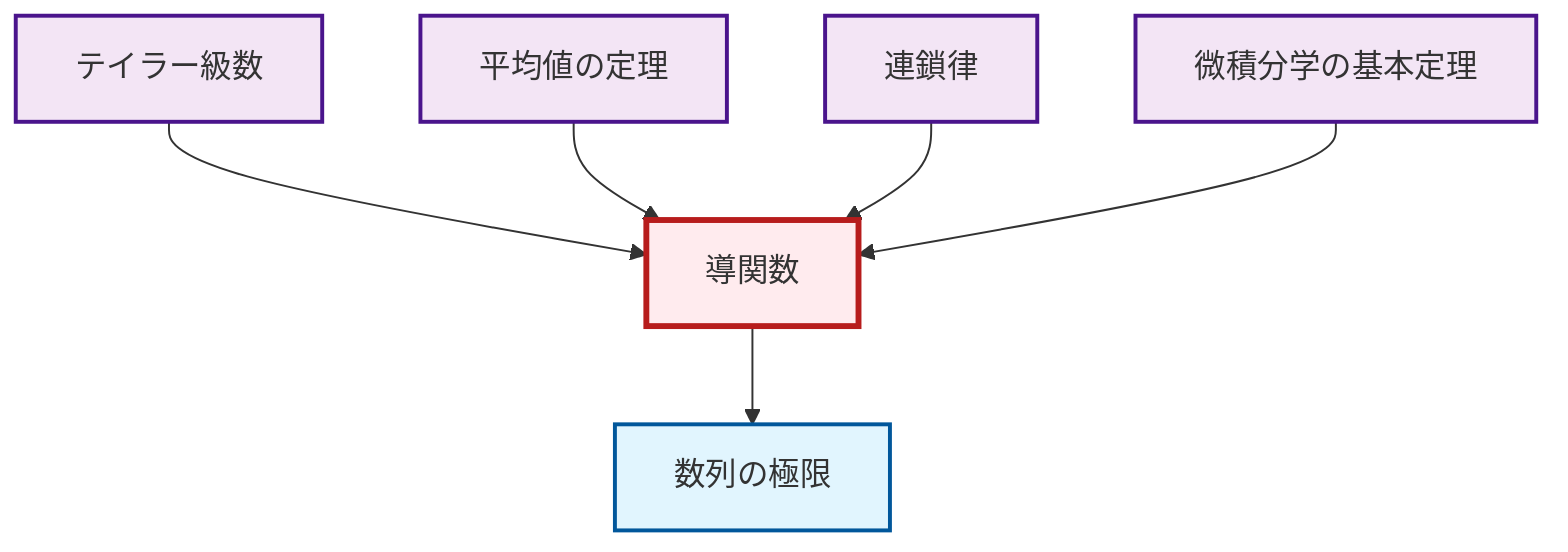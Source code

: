 graph TD
    classDef definition fill:#e1f5fe,stroke:#01579b,stroke-width:2px
    classDef theorem fill:#f3e5f5,stroke:#4a148c,stroke-width:2px
    classDef axiom fill:#fff3e0,stroke:#e65100,stroke-width:2px
    classDef example fill:#e8f5e9,stroke:#1b5e20,stroke-width:2px
    classDef current fill:#ffebee,stroke:#b71c1c,stroke-width:3px
    thm-mean-value["平均値の定理"]:::theorem
    thm-fundamental-calculus["微積分学の基本定理"]:::theorem
    thm-chain-rule["連鎖律"]:::theorem
    thm-taylor-series["テイラー級数"]:::theorem
    def-limit["数列の極限"]:::definition
    def-derivative["導関数"]:::definition
    def-derivative --> def-limit
    thm-taylor-series --> def-derivative
    thm-mean-value --> def-derivative
    thm-chain-rule --> def-derivative
    thm-fundamental-calculus --> def-derivative
    class def-derivative current